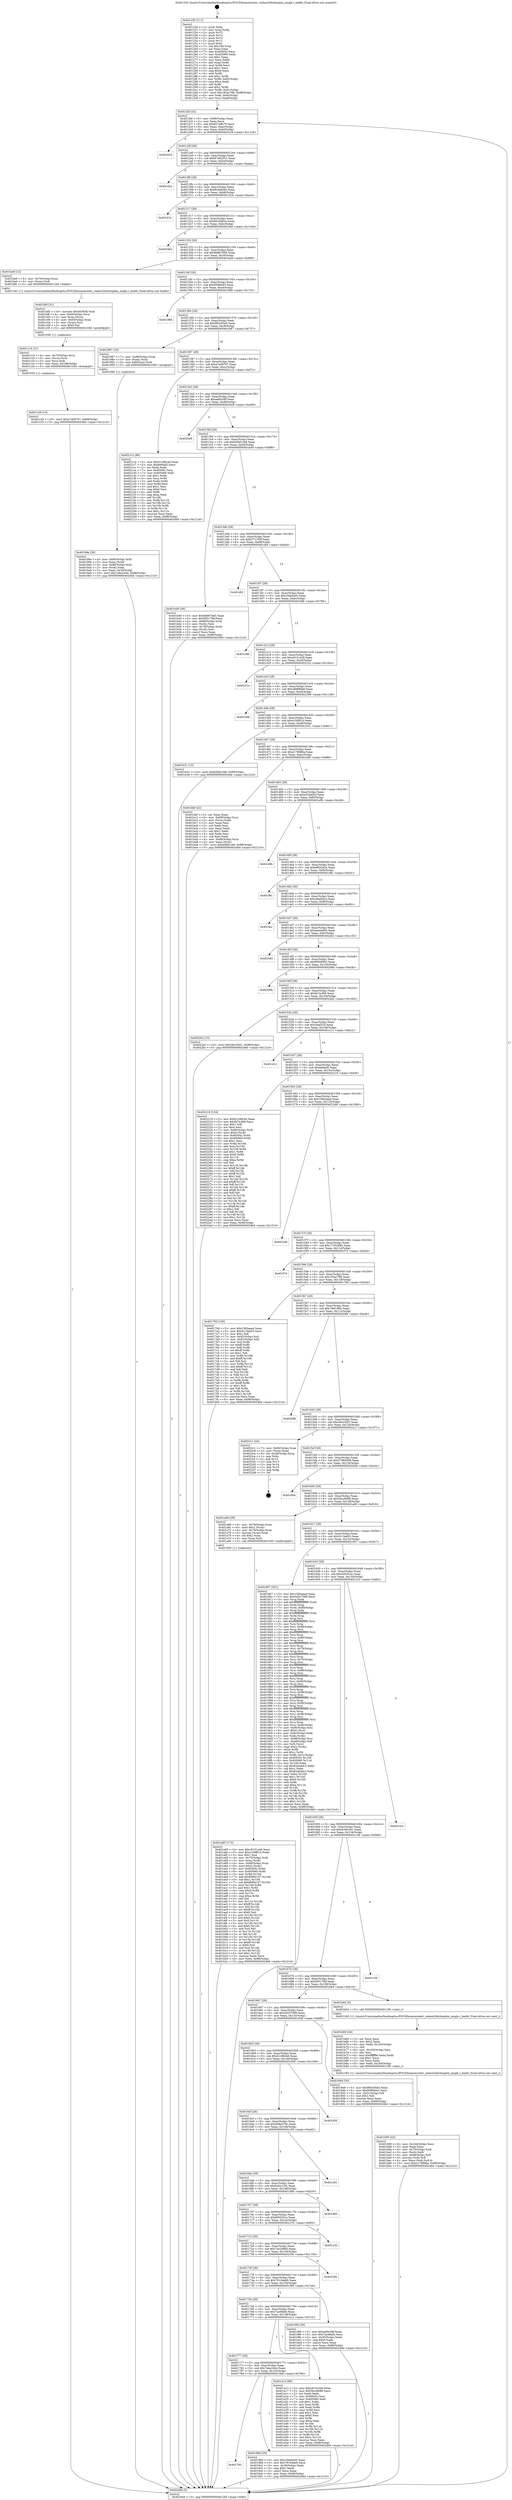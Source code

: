 digraph "0x401250" {
  label = "0x401250 (/mnt/c/Users/mathe/Desktop/tcc/POCII/binaries/extr_radare2librbinpbin_ningb.c_baddr_Final-ollvm.out::main(0))"
  labelloc = "t"
  node[shape=record]

  Entry [label="",width=0.3,height=0.3,shape=circle,fillcolor=black,style=filled]
  "0x4012bf" [label="{
     0x4012bf [32]\l
     | [instrs]\l
     &nbsp;&nbsp;0x4012bf \<+6\>: mov -0x98(%rbp),%eax\l
     &nbsp;&nbsp;0x4012c5 \<+2\>: mov %eax,%ecx\l
     &nbsp;&nbsp;0x4012c7 \<+6\>: sub $0x827a8b79,%ecx\l
     &nbsp;&nbsp;0x4012cd \<+6\>: mov %eax,-0xac(%rbp)\l
     &nbsp;&nbsp;0x4012d3 \<+6\>: mov %ecx,-0xb0(%rbp)\l
     &nbsp;&nbsp;0x4012d9 \<+6\>: je 0000000000402418 \<main+0x11c8\>\l
  }"]
  "0x402418" [label="{
     0x402418\l
  }", style=dashed]
  "0x4012df" [label="{
     0x4012df [28]\l
     | [instrs]\l
     &nbsp;&nbsp;0x4012df \<+5\>: jmp 00000000004012e4 \<main+0x94\>\l
     &nbsp;&nbsp;0x4012e4 \<+6\>: mov -0xac(%rbp),%eax\l
     &nbsp;&nbsp;0x4012ea \<+5\>: sub $0x87482551,%eax\l
     &nbsp;&nbsp;0x4012ef \<+6\>: mov %eax,-0xb4(%rbp)\l
     &nbsp;&nbsp;0x4012f5 \<+6\>: je 0000000000401d2a \<main+0xada\>\l
  }"]
  Exit [label="",width=0.3,height=0.3,shape=circle,fillcolor=black,style=filled,peripheries=2]
  "0x401d2a" [label="{
     0x401d2a\l
  }", style=dashed]
  "0x4012fb" [label="{
     0x4012fb [28]\l
     | [instrs]\l
     &nbsp;&nbsp;0x4012fb \<+5\>: jmp 0000000000401300 \<main+0xb0\>\l
     &nbsp;&nbsp;0x401300 \<+6\>: mov -0xac(%rbp),%eax\l
     &nbsp;&nbsp;0x401306 \<+5\>: sub $0x8c0a9cb0,%eax\l
     &nbsp;&nbsp;0x40130b \<+6\>: mov %eax,-0xb8(%rbp)\l
     &nbsp;&nbsp;0x401311 \<+6\>: je 0000000000401d1b \<main+0xacb\>\l
  }"]
  "0x401c29" [label="{
     0x401c29 [15]\l
     | [instrs]\l
     &nbsp;&nbsp;0x401c29 \<+10\>: movl $0xa7a06707,-0x98(%rbp)\l
     &nbsp;&nbsp;0x401c33 \<+5\>: jmp 000000000040246d \<main+0x121d\>\l
  }"]
  "0x401d1b" [label="{
     0x401d1b\l
  }", style=dashed]
  "0x401317" [label="{
     0x401317 [28]\l
     | [instrs]\l
     &nbsp;&nbsp;0x401317 \<+5\>: jmp 000000000040131c \<main+0xcc\>\l
     &nbsp;&nbsp;0x40131c \<+6\>: mov -0xac(%rbp),%eax\l
     &nbsp;&nbsp;0x401322 \<+5\>: sub $0x8d18483a,%eax\l
     &nbsp;&nbsp;0x401327 \<+6\>: mov %eax,-0xbc(%rbp)\l
     &nbsp;&nbsp;0x40132d \<+6\>: je 00000000004023bd \<main+0x116d\>\l
  }"]
  "0x401c14" [label="{
     0x401c14 [21]\l
     | [instrs]\l
     &nbsp;&nbsp;0x401c14 \<+4\>: mov -0x70(%rbp),%rcx\l
     &nbsp;&nbsp;0x401c18 \<+3\>: mov (%rcx),%rcx\l
     &nbsp;&nbsp;0x401c1b \<+3\>: mov %rcx,%rdi\l
     &nbsp;&nbsp;0x401c1e \<+6\>: mov %eax,-0x168(%rbp)\l
     &nbsp;&nbsp;0x401c24 \<+5\>: call 0000000000401030 \<free@plt\>\l
     | [calls]\l
     &nbsp;&nbsp;0x401030 \{1\} (unknown)\l
  }"]
  "0x4023bd" [label="{
     0x4023bd\l
  }", style=dashed]
  "0x401333" [label="{
     0x401333 [28]\l
     | [instrs]\l
     &nbsp;&nbsp;0x401333 \<+5\>: jmp 0000000000401338 \<main+0xe8\>\l
     &nbsp;&nbsp;0x401338 \<+6\>: mov -0xac(%rbp),%eax\l
     &nbsp;&nbsp;0x40133e \<+5\>: sub $0x8d867b65,%eax\l
     &nbsp;&nbsp;0x401343 \<+6\>: mov %eax,-0xc0(%rbp)\l
     &nbsp;&nbsp;0x401349 \<+6\>: je 0000000000401be9 \<main+0x999\>\l
  }"]
  "0x401bf5" [label="{
     0x401bf5 [31]\l
     | [instrs]\l
     &nbsp;&nbsp;0x401bf5 \<+10\>: movabs $0x4030d6,%rdi\l
     &nbsp;&nbsp;0x401bff \<+4\>: mov -0x60(%rbp),%rcx\l
     &nbsp;&nbsp;0x401c03 \<+3\>: mov %rax,(%rcx)\l
     &nbsp;&nbsp;0x401c06 \<+4\>: mov -0x60(%rbp),%rax\l
     &nbsp;&nbsp;0x401c0a \<+3\>: mov (%rax),%rsi\l
     &nbsp;&nbsp;0x401c0d \<+2\>: mov $0x0,%al\l
     &nbsp;&nbsp;0x401c0f \<+5\>: call 0000000000401040 \<printf@plt\>\l
     | [calls]\l
     &nbsp;&nbsp;0x401040 \{1\} (unknown)\l
  }"]
  "0x401be9" [label="{
     0x401be9 [12]\l
     | [instrs]\l
     &nbsp;&nbsp;0x401be9 \<+4\>: mov -0x70(%rbp),%rax\l
     &nbsp;&nbsp;0x401bed \<+3\>: mov (%rax),%rdi\l
     &nbsp;&nbsp;0x401bf0 \<+5\>: call 0000000000401240 \<baddr\>\l
     | [calls]\l
     &nbsp;&nbsp;0x401240 \{1\} (/mnt/c/Users/mathe/Desktop/tcc/POCII/binaries/extr_radare2librbinpbin_ningb.c_baddr_Final-ollvm.out::baddr)\l
  }"]
  "0x40134f" [label="{
     0x40134f [28]\l
     | [instrs]\l
     &nbsp;&nbsp;0x40134f \<+5\>: jmp 0000000000401354 \<main+0x104\>\l
     &nbsp;&nbsp;0x401354 \<+6\>: mov -0xac(%rbp),%eax\l
     &nbsp;&nbsp;0x40135a \<+5\>: sub $0x959feb43,%eax\l
     &nbsp;&nbsp;0x40135f \<+6\>: mov %eax,-0xc4(%rbp)\l
     &nbsp;&nbsp;0x401365 \<+6\>: je 0000000000401966 \<main+0x716\>\l
  }"]
  "0x401b95" [label="{
     0x401b95 [42]\l
     | [instrs]\l
     &nbsp;&nbsp;0x401b95 \<+6\>: mov -0x164(%rbp),%ecx\l
     &nbsp;&nbsp;0x401b9b \<+3\>: imul %eax,%ecx\l
     &nbsp;&nbsp;0x401b9e \<+4\>: mov -0x70(%rbp),%rdi\l
     &nbsp;&nbsp;0x401ba2 \<+3\>: mov (%rdi),%rdi\l
     &nbsp;&nbsp;0x401ba5 \<+4\>: mov -0x68(%rbp),%r8\l
     &nbsp;&nbsp;0x401ba9 \<+3\>: movslq (%r8),%r8\l
     &nbsp;&nbsp;0x401bac \<+4\>: mov %ecx,(%rdi,%r8,4)\l
     &nbsp;&nbsp;0x401bb0 \<+10\>: movl $0xe178886a,-0x98(%rbp)\l
     &nbsp;&nbsp;0x401bba \<+5\>: jmp 000000000040246d \<main+0x121d\>\l
  }"]
  "0x401966" [label="{
     0x401966\l
  }", style=dashed]
  "0x40136b" [label="{
     0x40136b [28]\l
     | [instrs]\l
     &nbsp;&nbsp;0x40136b \<+5\>: jmp 0000000000401370 \<main+0x120\>\l
     &nbsp;&nbsp;0x401370 \<+6\>: mov -0xac(%rbp),%eax\l
     &nbsp;&nbsp;0x401376 \<+5\>: sub $0x983c05e0,%eax\l
     &nbsp;&nbsp;0x40137b \<+6\>: mov %eax,-0xc8(%rbp)\l
     &nbsp;&nbsp;0x401381 \<+6\>: je 0000000000401987 \<main+0x737\>\l
  }"]
  "0x401b69" [label="{
     0x401b69 [44]\l
     | [instrs]\l
     &nbsp;&nbsp;0x401b69 \<+2\>: xor %ecx,%ecx\l
     &nbsp;&nbsp;0x401b6b \<+5\>: mov $0x2,%edx\l
     &nbsp;&nbsp;0x401b70 \<+6\>: mov %edx,-0x160(%rbp)\l
     &nbsp;&nbsp;0x401b76 \<+1\>: cltd\l
     &nbsp;&nbsp;0x401b77 \<+6\>: mov -0x160(%rbp),%esi\l
     &nbsp;&nbsp;0x401b7d \<+2\>: idiv %esi\l
     &nbsp;&nbsp;0x401b7f \<+6\>: imul $0xfffffffe,%edx,%edx\l
     &nbsp;&nbsp;0x401b85 \<+3\>: sub $0x1,%ecx\l
     &nbsp;&nbsp;0x401b88 \<+2\>: sub %ecx,%edx\l
     &nbsp;&nbsp;0x401b8a \<+6\>: mov %edx,-0x164(%rbp)\l
     &nbsp;&nbsp;0x401b90 \<+5\>: call 0000000000401160 \<next_i\>\l
     | [calls]\l
     &nbsp;&nbsp;0x401160 \{1\} (/mnt/c/Users/mathe/Desktop/tcc/POCII/binaries/extr_radare2librbinpbin_ningb.c_baddr_Final-ollvm.out::next_i)\l
  }"]
  "0x401987" [label="{
     0x401987 [19]\l
     | [instrs]\l
     &nbsp;&nbsp;0x401987 \<+7\>: mov -0x88(%rbp),%rax\l
     &nbsp;&nbsp;0x40198e \<+3\>: mov (%rax),%rax\l
     &nbsp;&nbsp;0x401991 \<+4\>: mov 0x8(%rax),%rdi\l
     &nbsp;&nbsp;0x401995 \<+5\>: call 0000000000401060 \<atoi@plt\>\l
     | [calls]\l
     &nbsp;&nbsp;0x401060 \{1\} (unknown)\l
  }"]
  "0x401387" [label="{
     0x401387 [28]\l
     | [instrs]\l
     &nbsp;&nbsp;0x401387 \<+5\>: jmp 000000000040138c \<main+0x13c\>\l
     &nbsp;&nbsp;0x40138c \<+6\>: mov -0xac(%rbp),%eax\l
     &nbsp;&nbsp;0x401392 \<+5\>: sub $0xa7a06707,%eax\l
     &nbsp;&nbsp;0x401397 \<+6\>: mov %eax,-0xcc(%rbp)\l
     &nbsp;&nbsp;0x40139d \<+6\>: je 00000000004021c2 \<main+0xf72\>\l
  }"]
  "0x401a85" [label="{
     0x401a85 [172]\l
     | [instrs]\l
     &nbsp;&nbsp;0x401a85 \<+5\>: mov $0xc8151e28,%ecx\l
     &nbsp;&nbsp;0x401a8a \<+5\>: mov $0xcc30f614,%edx\l
     &nbsp;&nbsp;0x401a8f \<+3\>: mov $0x1,%sil\l
     &nbsp;&nbsp;0x401a92 \<+4\>: mov -0x70(%rbp),%rdi\l
     &nbsp;&nbsp;0x401a96 \<+3\>: mov %rax,(%rdi)\l
     &nbsp;&nbsp;0x401a99 \<+4\>: mov -0x68(%rbp),%rax\l
     &nbsp;&nbsp;0x401a9d \<+6\>: movl $0x0,(%rax)\l
     &nbsp;&nbsp;0x401aa3 \<+8\>: mov 0x40505c,%r8d\l
     &nbsp;&nbsp;0x401aab \<+8\>: mov 0x405060,%r9d\l
     &nbsp;&nbsp;0x401ab3 \<+3\>: mov %r8d,%r10d\l
     &nbsp;&nbsp;0x401ab6 \<+7\>: add $0x66f0e107,%r10d\l
     &nbsp;&nbsp;0x401abd \<+4\>: sub $0x1,%r10d\l
     &nbsp;&nbsp;0x401ac1 \<+7\>: sub $0x66f0e107,%r10d\l
     &nbsp;&nbsp;0x401ac8 \<+4\>: imul %r10d,%r8d\l
     &nbsp;&nbsp;0x401acc \<+4\>: and $0x1,%r8d\l
     &nbsp;&nbsp;0x401ad0 \<+4\>: cmp $0x0,%r8d\l
     &nbsp;&nbsp;0x401ad4 \<+4\>: sete %r11b\l
     &nbsp;&nbsp;0x401ad8 \<+4\>: cmp $0xa,%r9d\l
     &nbsp;&nbsp;0x401adc \<+3\>: setl %bl\l
     &nbsp;&nbsp;0x401adf \<+3\>: mov %r11b,%r14b\l
     &nbsp;&nbsp;0x401ae2 \<+4\>: xor $0xff,%r14b\l
     &nbsp;&nbsp;0x401ae6 \<+3\>: mov %bl,%r15b\l
     &nbsp;&nbsp;0x401ae9 \<+4\>: xor $0xff,%r15b\l
     &nbsp;&nbsp;0x401aed \<+4\>: xor $0x0,%sil\l
     &nbsp;&nbsp;0x401af1 \<+3\>: mov %r14b,%r12b\l
     &nbsp;&nbsp;0x401af4 \<+4\>: and $0x0,%r12b\l
     &nbsp;&nbsp;0x401af8 \<+3\>: and %sil,%r11b\l
     &nbsp;&nbsp;0x401afb \<+3\>: mov %r15b,%r13b\l
     &nbsp;&nbsp;0x401afe \<+4\>: and $0x0,%r13b\l
     &nbsp;&nbsp;0x401b02 \<+3\>: and %sil,%bl\l
     &nbsp;&nbsp;0x401b05 \<+3\>: or %r11b,%r12b\l
     &nbsp;&nbsp;0x401b08 \<+3\>: or %bl,%r13b\l
     &nbsp;&nbsp;0x401b0b \<+3\>: xor %r13b,%r12b\l
     &nbsp;&nbsp;0x401b0e \<+3\>: or %r15b,%r14b\l
     &nbsp;&nbsp;0x401b11 \<+4\>: xor $0xff,%r14b\l
     &nbsp;&nbsp;0x401b15 \<+4\>: or $0x0,%sil\l
     &nbsp;&nbsp;0x401b19 \<+3\>: and %sil,%r14b\l
     &nbsp;&nbsp;0x401b1c \<+3\>: or %r14b,%r12b\l
     &nbsp;&nbsp;0x401b1f \<+4\>: test $0x1,%r12b\l
     &nbsp;&nbsp;0x401b23 \<+3\>: cmovne %edx,%ecx\l
     &nbsp;&nbsp;0x401b26 \<+6\>: mov %ecx,-0x98(%rbp)\l
     &nbsp;&nbsp;0x401b2c \<+5\>: jmp 000000000040246d \<main+0x121d\>\l
  }"]
  "0x4021c2" [label="{
     0x4021c2 [86]\l
     | [instrs]\l
     &nbsp;&nbsp;0x4021c2 \<+5\>: mov $0x61c98c4d,%eax\l
     &nbsp;&nbsp;0x4021c7 \<+5\>: mov $0xfa66af2,%ecx\l
     &nbsp;&nbsp;0x4021cc \<+2\>: xor %edx,%edx\l
     &nbsp;&nbsp;0x4021ce \<+7\>: mov 0x40505c,%esi\l
     &nbsp;&nbsp;0x4021d5 \<+7\>: mov 0x405060,%edi\l
     &nbsp;&nbsp;0x4021dc \<+3\>: sub $0x1,%edx\l
     &nbsp;&nbsp;0x4021df \<+3\>: mov %esi,%r8d\l
     &nbsp;&nbsp;0x4021e2 \<+3\>: add %edx,%r8d\l
     &nbsp;&nbsp;0x4021e5 \<+4\>: imul %r8d,%esi\l
     &nbsp;&nbsp;0x4021e9 \<+3\>: and $0x1,%esi\l
     &nbsp;&nbsp;0x4021ec \<+3\>: cmp $0x0,%esi\l
     &nbsp;&nbsp;0x4021ef \<+4\>: sete %r9b\l
     &nbsp;&nbsp;0x4021f3 \<+3\>: cmp $0xa,%edi\l
     &nbsp;&nbsp;0x4021f6 \<+4\>: setl %r10b\l
     &nbsp;&nbsp;0x4021fa \<+3\>: mov %r9b,%r11b\l
     &nbsp;&nbsp;0x4021fd \<+3\>: and %r10b,%r11b\l
     &nbsp;&nbsp;0x402200 \<+3\>: xor %r10b,%r9b\l
     &nbsp;&nbsp;0x402203 \<+3\>: or %r9b,%r11b\l
     &nbsp;&nbsp;0x402206 \<+4\>: test $0x1,%r11b\l
     &nbsp;&nbsp;0x40220a \<+3\>: cmovne %ecx,%eax\l
     &nbsp;&nbsp;0x40220d \<+6\>: mov %eax,-0x98(%rbp)\l
     &nbsp;&nbsp;0x402213 \<+5\>: jmp 000000000040246d \<main+0x121d\>\l
  }"]
  "0x4013a3" [label="{
     0x4013a3 [28]\l
     | [instrs]\l
     &nbsp;&nbsp;0x4013a3 \<+5\>: jmp 00000000004013a8 \<main+0x158\>\l
     &nbsp;&nbsp;0x4013a8 \<+6\>: mov -0xac(%rbp),%eax\l
     &nbsp;&nbsp;0x4013ae \<+5\>: sub $0xaaf0c58f,%eax\l
     &nbsp;&nbsp;0x4013b3 \<+6\>: mov %eax,-0xd0(%rbp)\l
     &nbsp;&nbsp;0x4013b9 \<+6\>: je 00000000004020e9 \<main+0xe99\>\l
  }"]
  "0x401793" [label="{
     0x401793\l
  }", style=dashed]
  "0x4020e9" [label="{
     0x4020e9\l
  }", style=dashed]
  "0x4013bf" [label="{
     0x4013bf [28]\l
     | [instrs]\l
     &nbsp;&nbsp;0x4013bf \<+5\>: jmp 00000000004013c4 \<main+0x174\>\l
     &nbsp;&nbsp;0x4013c4 \<+6\>: mov -0xac(%rbp),%eax\l
     &nbsp;&nbsp;0x4013ca \<+5\>: sub $0xb58d1cb6,%eax\l
     &nbsp;&nbsp;0x4013cf \<+6\>: mov %eax,-0xd4(%rbp)\l
     &nbsp;&nbsp;0x4013d5 \<+6\>: je 0000000000401b40 \<main+0x8f0\>\l
  }"]
  "0x4019b8" [label="{
     0x4019b8 [30]\l
     | [instrs]\l
     &nbsp;&nbsp;0x4019b8 \<+5\>: mov $0xc5be0a05,%eax\l
     &nbsp;&nbsp;0x4019bd \<+5\>: mov $0x78194ab9,%ecx\l
     &nbsp;&nbsp;0x4019c2 \<+3\>: mov -0x30(%rbp),%edx\l
     &nbsp;&nbsp;0x4019c5 \<+3\>: cmp $0x1,%edx\l
     &nbsp;&nbsp;0x4019c8 \<+3\>: cmovl %ecx,%eax\l
     &nbsp;&nbsp;0x4019cb \<+6\>: mov %eax,-0x98(%rbp)\l
     &nbsp;&nbsp;0x4019d1 \<+5\>: jmp 000000000040246d \<main+0x121d\>\l
  }"]
  "0x401b40" [label="{
     0x401b40 [36]\l
     | [instrs]\l
     &nbsp;&nbsp;0x401b40 \<+5\>: mov $0x8d867b65,%eax\l
     &nbsp;&nbsp;0x401b45 \<+5\>: mov $0x59517fbf,%ecx\l
     &nbsp;&nbsp;0x401b4a \<+4\>: mov -0x68(%rbp),%rdx\l
     &nbsp;&nbsp;0x401b4e \<+2\>: mov (%rdx),%esi\l
     &nbsp;&nbsp;0x401b50 \<+4\>: mov -0x78(%rbp),%rdx\l
     &nbsp;&nbsp;0x401b54 \<+2\>: cmp (%rdx),%esi\l
     &nbsp;&nbsp;0x401b56 \<+3\>: cmovl %ecx,%eax\l
     &nbsp;&nbsp;0x401b59 \<+6\>: mov %eax,-0x98(%rbp)\l
     &nbsp;&nbsp;0x401b5f \<+5\>: jmp 000000000040246d \<main+0x121d\>\l
  }"]
  "0x4013db" [label="{
     0x4013db [28]\l
     | [instrs]\l
     &nbsp;&nbsp;0x4013db \<+5\>: jmp 00000000004013e0 \<main+0x190\>\l
     &nbsp;&nbsp;0x4013e0 \<+6\>: mov -0xac(%rbp),%eax\l
     &nbsp;&nbsp;0x4013e6 \<+5\>: sub $0xb77c7f5f,%eax\l
     &nbsp;&nbsp;0x4013eb \<+6\>: mov %eax,-0xd8(%rbp)\l
     &nbsp;&nbsp;0x4013f1 \<+6\>: je 0000000000401df4 \<main+0xba4\>\l
  }"]
  "0x401777" [label="{
     0x401777 [28]\l
     | [instrs]\l
     &nbsp;&nbsp;0x401777 \<+5\>: jmp 000000000040177c \<main+0x52c\>\l
     &nbsp;&nbsp;0x40177c \<+6\>: mov -0xac(%rbp),%eax\l
     &nbsp;&nbsp;0x401782 \<+5\>: sub $0x7eba1b44,%eax\l
     &nbsp;&nbsp;0x401787 \<+6\>: mov %eax,-0x15c(%rbp)\l
     &nbsp;&nbsp;0x40178d \<+6\>: je 00000000004019b8 \<main+0x768\>\l
  }"]
  "0x401df4" [label="{
     0x401df4\l
  }", style=dashed]
  "0x4013f7" [label="{
     0x4013f7 [28]\l
     | [instrs]\l
     &nbsp;&nbsp;0x4013f7 \<+5\>: jmp 00000000004013fc \<main+0x1ac\>\l
     &nbsp;&nbsp;0x4013fc \<+6\>: mov -0xac(%rbp),%eax\l
     &nbsp;&nbsp;0x401402 \<+5\>: sub $0xc5be0a05,%eax\l
     &nbsp;&nbsp;0x401407 \<+6\>: mov %eax,-0xdc(%rbp)\l
     &nbsp;&nbsp;0x40140d \<+6\>: je 00000000004019d6 \<main+0x786\>\l
  }"]
  "0x401a12" [label="{
     0x401a12 [86]\l
     | [instrs]\l
     &nbsp;&nbsp;0x401a12 \<+5\>: mov $0xc8151e28,%eax\l
     &nbsp;&nbsp;0x401a17 \<+5\>: mov $0x3bcc8b98,%ecx\l
     &nbsp;&nbsp;0x401a1c \<+2\>: xor %edx,%edx\l
     &nbsp;&nbsp;0x401a1e \<+7\>: mov 0x40505c,%esi\l
     &nbsp;&nbsp;0x401a25 \<+7\>: mov 0x405060,%edi\l
     &nbsp;&nbsp;0x401a2c \<+3\>: sub $0x1,%edx\l
     &nbsp;&nbsp;0x401a2f \<+3\>: mov %esi,%r8d\l
     &nbsp;&nbsp;0x401a32 \<+3\>: add %edx,%r8d\l
     &nbsp;&nbsp;0x401a35 \<+4\>: imul %r8d,%esi\l
     &nbsp;&nbsp;0x401a39 \<+3\>: and $0x1,%esi\l
     &nbsp;&nbsp;0x401a3c \<+3\>: cmp $0x0,%esi\l
     &nbsp;&nbsp;0x401a3f \<+4\>: sete %r9b\l
     &nbsp;&nbsp;0x401a43 \<+3\>: cmp $0xa,%edi\l
     &nbsp;&nbsp;0x401a46 \<+4\>: setl %r10b\l
     &nbsp;&nbsp;0x401a4a \<+3\>: mov %r9b,%r11b\l
     &nbsp;&nbsp;0x401a4d \<+3\>: and %r10b,%r11b\l
     &nbsp;&nbsp;0x401a50 \<+3\>: xor %r10b,%r9b\l
     &nbsp;&nbsp;0x401a53 \<+3\>: or %r9b,%r11b\l
     &nbsp;&nbsp;0x401a56 \<+4\>: test $0x1,%r11b\l
     &nbsp;&nbsp;0x401a5a \<+3\>: cmovne %ecx,%eax\l
     &nbsp;&nbsp;0x401a5d \<+6\>: mov %eax,-0x98(%rbp)\l
     &nbsp;&nbsp;0x401a63 \<+5\>: jmp 000000000040246d \<main+0x121d\>\l
  }"]
  "0x4019d6" [label="{
     0x4019d6\l
  }", style=dashed]
  "0x401413" [label="{
     0x401413 [28]\l
     | [instrs]\l
     &nbsp;&nbsp;0x401413 \<+5\>: jmp 0000000000401418 \<main+0x1c8\>\l
     &nbsp;&nbsp;0x401418 \<+6\>: mov -0xac(%rbp),%eax\l
     &nbsp;&nbsp;0x40141e \<+5\>: sub $0xc8151e28,%eax\l
     &nbsp;&nbsp;0x401423 \<+6\>: mov %eax,-0xe0(%rbp)\l
     &nbsp;&nbsp;0x401429 \<+6\>: je 000000000040231e \<main+0x10ce\>\l
  }"]
  "0x40175b" [label="{
     0x40175b [28]\l
     | [instrs]\l
     &nbsp;&nbsp;0x40175b \<+5\>: jmp 0000000000401760 \<main+0x510\>\l
     &nbsp;&nbsp;0x401760 \<+6\>: mov -0xac(%rbp),%eax\l
     &nbsp;&nbsp;0x401766 \<+5\>: sub $0x7ac68af4,%eax\l
     &nbsp;&nbsp;0x40176b \<+6\>: mov %eax,-0x158(%rbp)\l
     &nbsp;&nbsp;0x401771 \<+6\>: je 0000000000401a12 \<main+0x7c2\>\l
  }"]
  "0x40231e" [label="{
     0x40231e\l
  }", style=dashed]
  "0x40142f" [label="{
     0x40142f [28]\l
     | [instrs]\l
     &nbsp;&nbsp;0x40142f \<+5\>: jmp 0000000000401434 \<main+0x1e4\>\l
     &nbsp;&nbsp;0x401434 \<+6\>: mov -0xac(%rbp),%eax\l
     &nbsp;&nbsp;0x40143a \<+5\>: sub $0xc9089bb8,%eax\l
     &nbsp;&nbsp;0x40143f \<+6\>: mov %eax,-0xe4(%rbp)\l
     &nbsp;&nbsp;0x401445 \<+6\>: je 0000000000402398 \<main+0x1148\>\l
  }"]
  "0x4019f4" [label="{
     0x4019f4 [30]\l
     | [instrs]\l
     &nbsp;&nbsp;0x4019f4 \<+5\>: mov $0xaaf0c58f,%eax\l
     &nbsp;&nbsp;0x4019f9 \<+5\>: mov $0x7ac68af4,%ecx\l
     &nbsp;&nbsp;0x4019fe \<+3\>: mov -0x30(%rbp),%edx\l
     &nbsp;&nbsp;0x401a01 \<+3\>: cmp $0x0,%edx\l
     &nbsp;&nbsp;0x401a04 \<+3\>: cmove %ecx,%eax\l
     &nbsp;&nbsp;0x401a07 \<+6\>: mov %eax,-0x98(%rbp)\l
     &nbsp;&nbsp;0x401a0d \<+5\>: jmp 000000000040246d \<main+0x121d\>\l
  }"]
  "0x402398" [label="{
     0x402398\l
  }", style=dashed]
  "0x40144b" [label="{
     0x40144b [28]\l
     | [instrs]\l
     &nbsp;&nbsp;0x40144b \<+5\>: jmp 0000000000401450 \<main+0x200\>\l
     &nbsp;&nbsp;0x401450 \<+6\>: mov -0xac(%rbp),%eax\l
     &nbsp;&nbsp;0x401456 \<+5\>: sub $0xcc30f614,%eax\l
     &nbsp;&nbsp;0x40145b \<+6\>: mov %eax,-0xe8(%rbp)\l
     &nbsp;&nbsp;0x401461 \<+6\>: je 0000000000401b31 \<main+0x8e1\>\l
  }"]
  "0x40173f" [label="{
     0x40173f [28]\l
     | [instrs]\l
     &nbsp;&nbsp;0x40173f \<+5\>: jmp 0000000000401744 \<main+0x4f4\>\l
     &nbsp;&nbsp;0x401744 \<+6\>: mov -0xac(%rbp),%eax\l
     &nbsp;&nbsp;0x40174a \<+5\>: sub $0x78194ab9,%eax\l
     &nbsp;&nbsp;0x40174f \<+6\>: mov %eax,-0x154(%rbp)\l
     &nbsp;&nbsp;0x401755 \<+6\>: je 00000000004019f4 \<main+0x7a4\>\l
  }"]
  "0x401b31" [label="{
     0x401b31 [15]\l
     | [instrs]\l
     &nbsp;&nbsp;0x401b31 \<+10\>: movl $0xb58d1cb6,-0x98(%rbp)\l
     &nbsp;&nbsp;0x401b3b \<+5\>: jmp 000000000040246d \<main+0x121d\>\l
  }"]
  "0x401467" [label="{
     0x401467 [28]\l
     | [instrs]\l
     &nbsp;&nbsp;0x401467 \<+5\>: jmp 000000000040146c \<main+0x21c\>\l
     &nbsp;&nbsp;0x40146c \<+6\>: mov -0xac(%rbp),%eax\l
     &nbsp;&nbsp;0x401472 \<+5\>: sub $0xe178886a,%eax\l
     &nbsp;&nbsp;0x401477 \<+6\>: mov %eax,-0xec(%rbp)\l
     &nbsp;&nbsp;0x40147d \<+6\>: je 0000000000401bbf \<main+0x96f\>\l
  }"]
  "0x40235b" [label="{
     0x40235b\l
  }", style=dashed]
  "0x401bbf" [label="{
     0x401bbf [42]\l
     | [instrs]\l
     &nbsp;&nbsp;0x401bbf \<+2\>: xor %eax,%eax\l
     &nbsp;&nbsp;0x401bc1 \<+4\>: mov -0x68(%rbp),%rcx\l
     &nbsp;&nbsp;0x401bc5 \<+2\>: mov (%rcx),%edx\l
     &nbsp;&nbsp;0x401bc7 \<+2\>: mov %eax,%esi\l
     &nbsp;&nbsp;0x401bc9 \<+2\>: sub %edx,%esi\l
     &nbsp;&nbsp;0x401bcb \<+2\>: mov %eax,%edx\l
     &nbsp;&nbsp;0x401bcd \<+3\>: sub $0x1,%edx\l
     &nbsp;&nbsp;0x401bd0 \<+2\>: add %edx,%esi\l
     &nbsp;&nbsp;0x401bd2 \<+2\>: sub %esi,%eax\l
     &nbsp;&nbsp;0x401bd4 \<+4\>: mov -0x68(%rbp),%rcx\l
     &nbsp;&nbsp;0x401bd8 \<+2\>: mov %eax,(%rcx)\l
     &nbsp;&nbsp;0x401bda \<+10\>: movl $0xb58d1cb6,-0x98(%rbp)\l
     &nbsp;&nbsp;0x401be4 \<+5\>: jmp 000000000040246d \<main+0x121d\>\l
  }"]
  "0x401483" [label="{
     0x401483 [28]\l
     | [instrs]\l
     &nbsp;&nbsp;0x401483 \<+5\>: jmp 0000000000401488 \<main+0x238\>\l
     &nbsp;&nbsp;0x401488 \<+6\>: mov -0xac(%rbp),%eax\l
     &nbsp;&nbsp;0x40148e \<+5\>: sub $0xe33dd52f,%eax\l
     &nbsp;&nbsp;0x401493 \<+6\>: mov %eax,-0xf0(%rbp)\l
     &nbsp;&nbsp;0x401499 \<+6\>: je 0000000000401e9b \<main+0xc4b\>\l
  }"]
  "0x401723" [label="{
     0x401723 [28]\l
     | [instrs]\l
     &nbsp;&nbsp;0x401723 \<+5\>: jmp 0000000000401728 \<main+0x4d8\>\l
     &nbsp;&nbsp;0x401728 \<+6\>: mov -0xac(%rbp),%eax\l
     &nbsp;&nbsp;0x40172e \<+5\>: sub $0x74a24860,%eax\l
     &nbsp;&nbsp;0x401733 \<+6\>: mov %eax,-0x150(%rbp)\l
     &nbsp;&nbsp;0x401739 \<+6\>: je 000000000040235b \<main+0x110b\>\l
  }"]
  "0x401e9b" [label="{
     0x401e9b\l
  }", style=dashed]
  "0x40149f" [label="{
     0x40149f [28]\l
     | [instrs]\l
     &nbsp;&nbsp;0x40149f \<+5\>: jmp 00000000004014a4 \<main+0x254\>\l
     &nbsp;&nbsp;0x4014a4 \<+6\>: mov -0xac(%rbp),%eax\l
     &nbsp;&nbsp;0x4014aa \<+5\>: sub $0xe8f32d24,%eax\l
     &nbsp;&nbsp;0x4014af \<+6\>: mov %eax,-0xf4(%rbp)\l
     &nbsp;&nbsp;0x4014b5 \<+6\>: je 0000000000401f8c \<main+0xd3c\>\l
  }"]
  "0x402153" [label="{
     0x402153\l
  }", style=dashed]
  "0x401f8c" [label="{
     0x401f8c\l
  }", style=dashed]
  "0x4014bb" [label="{
     0x4014bb [28]\l
     | [instrs]\l
     &nbsp;&nbsp;0x4014bb \<+5\>: jmp 00000000004014c0 \<main+0x270\>\l
     &nbsp;&nbsp;0x4014c0 \<+6\>: mov -0xac(%rbp),%eax\l
     &nbsp;&nbsp;0x4014c6 \<+5\>: sub $0xe9ad40ca,%eax\l
     &nbsp;&nbsp;0x4014cb \<+6\>: mov %eax,-0xf8(%rbp)\l
     &nbsp;&nbsp;0x4014d1 \<+6\>: je 0000000000401fe2 \<main+0xd92\>\l
  }"]
  "0x401707" [label="{
     0x401707 [28]\l
     | [instrs]\l
     &nbsp;&nbsp;0x401707 \<+5\>: jmp 000000000040170c \<main+0x4bc\>\l
     &nbsp;&nbsp;0x40170c \<+6\>: mov -0xac(%rbp),%eax\l
     &nbsp;&nbsp;0x401712 \<+5\>: sub $0x6f40331a,%eax\l
     &nbsp;&nbsp;0x401717 \<+6\>: mov %eax,-0x14c(%rbp)\l
     &nbsp;&nbsp;0x40171d \<+6\>: je 0000000000402153 \<main+0xf03\>\l
  }"]
  "0x401fe2" [label="{
     0x401fe2\l
  }", style=dashed]
  "0x4014d7" [label="{
     0x4014d7 [28]\l
     | [instrs]\l
     &nbsp;&nbsp;0x4014d7 \<+5\>: jmp 00000000004014dc \<main+0x28c\>\l
     &nbsp;&nbsp;0x4014dc \<+6\>: mov -0xac(%rbp),%eax\l
     &nbsp;&nbsp;0x4014e2 \<+5\>: sub $0xeeeee9d3,%eax\l
     &nbsp;&nbsp;0x4014e7 \<+6\>: mov %eax,-0xfc(%rbp)\l
     &nbsp;&nbsp;0x4014ed \<+6\>: je 0000000000402442 \<main+0x11f2\>\l
  }"]
  "0x401d85" [label="{
     0x401d85\l
  }", style=dashed]
  "0x402442" [label="{
     0x402442\l
  }", style=dashed]
  "0x4014f3" [label="{
     0x4014f3 [28]\l
     | [instrs]\l
     &nbsp;&nbsp;0x4014f3 \<+5\>: jmp 00000000004014f8 \<main+0x2a8\>\l
     &nbsp;&nbsp;0x4014f8 \<+6\>: mov -0xac(%rbp),%eax\l
     &nbsp;&nbsp;0x4014fe \<+5\>: sub $0xf0858902,%eax\l
     &nbsp;&nbsp;0x401503 \<+6\>: mov %eax,-0x100(%rbp)\l
     &nbsp;&nbsp;0x401509 \<+6\>: je 000000000040208b \<main+0xe3b\>\l
  }"]
  "0x4016eb" [label="{
     0x4016eb [28]\l
     | [instrs]\l
     &nbsp;&nbsp;0x4016eb \<+5\>: jmp 00000000004016f0 \<main+0x4a0\>\l
     &nbsp;&nbsp;0x4016f0 \<+6\>: mov -0xac(%rbp),%eax\l
     &nbsp;&nbsp;0x4016f6 \<+5\>: sub $0x6c81e192,%eax\l
     &nbsp;&nbsp;0x4016fb \<+6\>: mov %eax,-0x148(%rbp)\l
     &nbsp;&nbsp;0x401701 \<+6\>: je 0000000000401d85 \<main+0xb35\>\l
  }"]
  "0x40208b" [label="{
     0x40208b\l
  }", style=dashed]
  "0x40150f" [label="{
     0x40150f [28]\l
     | [instrs]\l
     &nbsp;&nbsp;0x40150f \<+5\>: jmp 0000000000401514 \<main+0x2c4\>\l
     &nbsp;&nbsp;0x401514 \<+6\>: mov -0xac(%rbp),%eax\l
     &nbsp;&nbsp;0x40151a \<+5\>: sub $0xfa7acf08,%eax\l
     &nbsp;&nbsp;0x40151f \<+6\>: mov %eax,-0x104(%rbp)\l
     &nbsp;&nbsp;0x401525 \<+6\>: je 00000000004022b2 \<main+0x1062\>\l
  }"]
  "0x401c93" [label="{
     0x401c93\l
  }", style=dashed]
  "0x4022b2" [label="{
     0x4022b2 [15]\l
     | [instrs]\l
     &nbsp;&nbsp;0x4022b2 \<+10\>: movl $0x28e192f1,-0x98(%rbp)\l
     &nbsp;&nbsp;0x4022bc \<+5\>: jmp 000000000040246d \<main+0x121d\>\l
  }"]
  "0x40152b" [label="{
     0x40152b [28]\l
     | [instrs]\l
     &nbsp;&nbsp;0x40152b \<+5\>: jmp 0000000000401530 \<main+0x2e0\>\l
     &nbsp;&nbsp;0x401530 \<+6\>: mov -0xac(%rbp),%eax\l
     &nbsp;&nbsp;0x401536 \<+5\>: sub $0x3daf324,%eax\l
     &nbsp;&nbsp;0x40153b \<+6\>: mov %eax,-0x108(%rbp)\l
     &nbsp;&nbsp;0x401541 \<+6\>: je 0000000000401e12 \<main+0xbc2\>\l
  }"]
  "0x4016cf" [label="{
     0x4016cf [28]\l
     | [instrs]\l
     &nbsp;&nbsp;0x4016cf \<+5\>: jmp 00000000004016d4 \<main+0x484\>\l
     &nbsp;&nbsp;0x4016d4 \<+6\>: mov -0xac(%rbp),%eax\l
     &nbsp;&nbsp;0x4016da \<+5\>: sub $0x648e578c,%eax\l
     &nbsp;&nbsp;0x4016df \<+6\>: mov %eax,-0x144(%rbp)\l
     &nbsp;&nbsp;0x4016e5 \<+6\>: je 0000000000401c93 \<main+0xa43\>\l
  }"]
  "0x401e12" [label="{
     0x401e12\l
  }", style=dashed]
  "0x401547" [label="{
     0x401547 [28]\l
     | [instrs]\l
     &nbsp;&nbsp;0x401547 \<+5\>: jmp 000000000040154c \<main+0x2fc\>\l
     &nbsp;&nbsp;0x40154c \<+6\>: mov -0xac(%rbp),%eax\l
     &nbsp;&nbsp;0x401552 \<+5\>: sub $0xfa66af2,%eax\l
     &nbsp;&nbsp;0x401557 \<+6\>: mov %eax,-0x10c(%rbp)\l
     &nbsp;&nbsp;0x40155d \<+6\>: je 0000000000402218 \<main+0xfc8\>\l
  }"]
  "0x402456" [label="{
     0x402456\l
  }", style=dashed]
  "0x402218" [label="{
     0x402218 [154]\l
     | [instrs]\l
     &nbsp;&nbsp;0x402218 \<+5\>: mov $0x61c98c4d,%eax\l
     &nbsp;&nbsp;0x40221d \<+5\>: mov $0xfa7acf08,%ecx\l
     &nbsp;&nbsp;0x402222 \<+2\>: mov $0x1,%dl\l
     &nbsp;&nbsp;0x402224 \<+2\>: xor %esi,%esi\l
     &nbsp;&nbsp;0x402226 \<+7\>: mov -0x90(%rbp),%rdi\l
     &nbsp;&nbsp;0x40222d \<+6\>: movl $0x0,(%rdi)\l
     &nbsp;&nbsp;0x402233 \<+8\>: mov 0x40505c,%r8d\l
     &nbsp;&nbsp;0x40223b \<+8\>: mov 0x405060,%r9d\l
     &nbsp;&nbsp;0x402243 \<+3\>: sub $0x1,%esi\l
     &nbsp;&nbsp;0x402246 \<+3\>: mov %r8d,%r10d\l
     &nbsp;&nbsp;0x402249 \<+3\>: add %esi,%r10d\l
     &nbsp;&nbsp;0x40224c \<+4\>: imul %r10d,%r8d\l
     &nbsp;&nbsp;0x402250 \<+4\>: and $0x1,%r8d\l
     &nbsp;&nbsp;0x402254 \<+4\>: cmp $0x0,%r8d\l
     &nbsp;&nbsp;0x402258 \<+4\>: sete %r11b\l
     &nbsp;&nbsp;0x40225c \<+4\>: cmp $0xa,%r9d\l
     &nbsp;&nbsp;0x402260 \<+3\>: setl %bl\l
     &nbsp;&nbsp;0x402263 \<+3\>: mov %r11b,%r14b\l
     &nbsp;&nbsp;0x402266 \<+4\>: xor $0xff,%r14b\l
     &nbsp;&nbsp;0x40226a \<+3\>: mov %bl,%r15b\l
     &nbsp;&nbsp;0x40226d \<+4\>: xor $0xff,%r15b\l
     &nbsp;&nbsp;0x402271 \<+3\>: xor $0x1,%dl\l
     &nbsp;&nbsp;0x402274 \<+3\>: mov %r14b,%r12b\l
     &nbsp;&nbsp;0x402277 \<+4\>: and $0xff,%r12b\l
     &nbsp;&nbsp;0x40227b \<+3\>: and %dl,%r11b\l
     &nbsp;&nbsp;0x40227e \<+3\>: mov %r15b,%r13b\l
     &nbsp;&nbsp;0x402281 \<+4\>: and $0xff,%r13b\l
     &nbsp;&nbsp;0x402285 \<+2\>: and %dl,%bl\l
     &nbsp;&nbsp;0x402287 \<+3\>: or %r11b,%r12b\l
     &nbsp;&nbsp;0x40228a \<+3\>: or %bl,%r13b\l
     &nbsp;&nbsp;0x40228d \<+3\>: xor %r13b,%r12b\l
     &nbsp;&nbsp;0x402290 \<+3\>: or %r15b,%r14b\l
     &nbsp;&nbsp;0x402293 \<+4\>: xor $0xff,%r14b\l
     &nbsp;&nbsp;0x402297 \<+3\>: or $0x1,%dl\l
     &nbsp;&nbsp;0x40229a \<+3\>: and %dl,%r14b\l
     &nbsp;&nbsp;0x40229d \<+3\>: or %r14b,%r12b\l
     &nbsp;&nbsp;0x4022a0 \<+4\>: test $0x1,%r12b\l
     &nbsp;&nbsp;0x4022a4 \<+3\>: cmovne %ecx,%eax\l
     &nbsp;&nbsp;0x4022a7 \<+6\>: mov %eax,-0x98(%rbp)\l
     &nbsp;&nbsp;0x4022ad \<+5\>: jmp 000000000040246d \<main+0x121d\>\l
  }"]
  "0x401563" [label="{
     0x401563 [28]\l
     | [instrs]\l
     &nbsp;&nbsp;0x401563 \<+5\>: jmp 0000000000401568 \<main+0x318\>\l
     &nbsp;&nbsp;0x401568 \<+6\>: mov -0xac(%rbp),%eax\l
     &nbsp;&nbsp;0x40156e \<+5\>: sub $0x1565aaad,%eax\l
     &nbsp;&nbsp;0x401573 \<+6\>: mov %eax,-0x110(%rbp)\l
     &nbsp;&nbsp;0x401579 \<+6\>: je 00000000004022d9 \<main+0x1089\>\l
  }"]
  "0x40199a" [label="{
     0x40199a [30]\l
     | [instrs]\l
     &nbsp;&nbsp;0x40199a \<+4\>: mov -0x80(%rbp),%rdi\l
     &nbsp;&nbsp;0x40199e \<+2\>: mov %eax,(%rdi)\l
     &nbsp;&nbsp;0x4019a0 \<+4\>: mov -0x80(%rbp),%rdi\l
     &nbsp;&nbsp;0x4019a4 \<+2\>: mov (%rdi),%eax\l
     &nbsp;&nbsp;0x4019a6 \<+3\>: mov %eax,-0x30(%rbp)\l
     &nbsp;&nbsp;0x4019a9 \<+10\>: movl $0x7eba1b44,-0x98(%rbp)\l
     &nbsp;&nbsp;0x4019b3 \<+5\>: jmp 000000000040246d \<main+0x121d\>\l
  }"]
  "0x4022d9" [label="{
     0x4022d9\l
  }", style=dashed]
  "0x40157f" [label="{
     0x40157f [28]\l
     | [instrs]\l
     &nbsp;&nbsp;0x40157f \<+5\>: jmp 0000000000401584 \<main+0x334\>\l
     &nbsp;&nbsp;0x401584 \<+6\>: mov -0xac(%rbp),%eax\l
     &nbsp;&nbsp;0x40158a \<+5\>: sub $0x17352883,%eax\l
     &nbsp;&nbsp;0x40158f \<+6\>: mov %eax,-0x114(%rbp)\l
     &nbsp;&nbsp;0x401595 \<+6\>: je 0000000000401f7d \<main+0xd2d\>\l
  }"]
  "0x4016b3" [label="{
     0x4016b3 [28]\l
     | [instrs]\l
     &nbsp;&nbsp;0x4016b3 \<+5\>: jmp 00000000004016b8 \<main+0x468\>\l
     &nbsp;&nbsp;0x4016b8 \<+6\>: mov -0xac(%rbp),%eax\l
     &nbsp;&nbsp;0x4016be \<+5\>: sub $0x61c98c4d,%eax\l
     &nbsp;&nbsp;0x4016c3 \<+6\>: mov %eax,-0x140(%rbp)\l
     &nbsp;&nbsp;0x4016c9 \<+6\>: je 0000000000402456 \<main+0x1206\>\l
  }"]
  "0x401f7d" [label="{
     0x401f7d\l
  }", style=dashed]
  "0x40159b" [label="{
     0x40159b [28]\l
     | [instrs]\l
     &nbsp;&nbsp;0x40159b \<+5\>: jmp 00000000004015a0 \<main+0x350\>\l
     &nbsp;&nbsp;0x4015a0 \<+6\>: mov -0xac(%rbp),%eax\l
     &nbsp;&nbsp;0x4015a6 \<+5\>: sub $0x192ac786,%eax\l
     &nbsp;&nbsp;0x4015ab \<+6\>: mov %eax,-0x118(%rbp)\l
     &nbsp;&nbsp;0x4015b1 \<+6\>: je 000000000040179d \<main+0x54d\>\l
  }"]
  "0x401948" [label="{
     0x401948 [30]\l
     | [instrs]\l
     &nbsp;&nbsp;0x401948 \<+5\>: mov $0x983c05e0,%eax\l
     &nbsp;&nbsp;0x40194d \<+5\>: mov $0x959feb43,%ecx\l
     &nbsp;&nbsp;0x401952 \<+3\>: mov -0x31(%rbp),%dl\l
     &nbsp;&nbsp;0x401955 \<+3\>: test $0x1,%dl\l
     &nbsp;&nbsp;0x401958 \<+3\>: cmovne %ecx,%eax\l
     &nbsp;&nbsp;0x40195b \<+6\>: mov %eax,-0x98(%rbp)\l
     &nbsp;&nbsp;0x401961 \<+5\>: jmp 000000000040246d \<main+0x121d\>\l
  }"]
  "0x40179d" [label="{
     0x40179d [106]\l
     | [instrs]\l
     &nbsp;&nbsp;0x40179d \<+5\>: mov $0x1565aaad,%eax\l
     &nbsp;&nbsp;0x4017a2 \<+5\>: mov $0x3c13ab25,%ecx\l
     &nbsp;&nbsp;0x4017a7 \<+2\>: mov $0x1,%dl\l
     &nbsp;&nbsp;0x4017a9 \<+7\>: mov -0x92(%rbp),%sil\l
     &nbsp;&nbsp;0x4017b0 \<+7\>: mov -0x91(%rbp),%dil\l
     &nbsp;&nbsp;0x4017b7 \<+3\>: mov %sil,%r8b\l
     &nbsp;&nbsp;0x4017ba \<+4\>: xor $0xff,%r8b\l
     &nbsp;&nbsp;0x4017be \<+3\>: mov %dil,%r9b\l
     &nbsp;&nbsp;0x4017c1 \<+4\>: xor $0xff,%r9b\l
     &nbsp;&nbsp;0x4017c5 \<+3\>: xor $0x1,%dl\l
     &nbsp;&nbsp;0x4017c8 \<+3\>: mov %r8b,%r10b\l
     &nbsp;&nbsp;0x4017cb \<+4\>: and $0xff,%r10b\l
     &nbsp;&nbsp;0x4017cf \<+3\>: and %dl,%sil\l
     &nbsp;&nbsp;0x4017d2 \<+3\>: mov %r9b,%r11b\l
     &nbsp;&nbsp;0x4017d5 \<+4\>: and $0xff,%r11b\l
     &nbsp;&nbsp;0x4017d9 \<+3\>: and %dl,%dil\l
     &nbsp;&nbsp;0x4017dc \<+3\>: or %sil,%r10b\l
     &nbsp;&nbsp;0x4017df \<+3\>: or %dil,%r11b\l
     &nbsp;&nbsp;0x4017e2 \<+3\>: xor %r11b,%r10b\l
     &nbsp;&nbsp;0x4017e5 \<+3\>: or %r9b,%r8b\l
     &nbsp;&nbsp;0x4017e8 \<+4\>: xor $0xff,%r8b\l
     &nbsp;&nbsp;0x4017ec \<+3\>: or $0x1,%dl\l
     &nbsp;&nbsp;0x4017ef \<+3\>: and %dl,%r8b\l
     &nbsp;&nbsp;0x4017f2 \<+3\>: or %r8b,%r10b\l
     &nbsp;&nbsp;0x4017f5 \<+4\>: test $0x1,%r10b\l
     &nbsp;&nbsp;0x4017f9 \<+3\>: cmovne %ecx,%eax\l
     &nbsp;&nbsp;0x4017fc \<+6\>: mov %eax,-0x98(%rbp)\l
     &nbsp;&nbsp;0x401802 \<+5\>: jmp 000000000040246d \<main+0x121d\>\l
  }"]
  "0x4015b7" [label="{
     0x4015b7 [28]\l
     | [instrs]\l
     &nbsp;&nbsp;0x4015b7 \<+5\>: jmp 00000000004015bc \<main+0x36c\>\l
     &nbsp;&nbsp;0x4015bc \<+6\>: mov -0xac(%rbp),%eax\l
     &nbsp;&nbsp;0x4015c2 \<+5\>: sub $0x19ef18bb,%eax\l
     &nbsp;&nbsp;0x4015c7 \<+6\>: mov %eax,-0x11c(%rbp)\l
     &nbsp;&nbsp;0x4015cd \<+6\>: je 00000000004020f8 \<main+0xea8\>\l
  }"]
  "0x40246d" [label="{
     0x40246d [5]\l
     | [instrs]\l
     &nbsp;&nbsp;0x40246d \<+5\>: jmp 00000000004012bf \<main+0x6f\>\l
  }"]
  "0x401250" [label="{
     0x401250 [111]\l
     | [instrs]\l
     &nbsp;&nbsp;0x401250 \<+1\>: push %rbp\l
     &nbsp;&nbsp;0x401251 \<+3\>: mov %rsp,%rbp\l
     &nbsp;&nbsp;0x401254 \<+2\>: push %r15\l
     &nbsp;&nbsp;0x401256 \<+2\>: push %r14\l
     &nbsp;&nbsp;0x401258 \<+2\>: push %r13\l
     &nbsp;&nbsp;0x40125a \<+2\>: push %r12\l
     &nbsp;&nbsp;0x40125c \<+1\>: push %rbx\l
     &nbsp;&nbsp;0x40125d \<+7\>: sub $0x168,%rsp\l
     &nbsp;&nbsp;0x401264 \<+2\>: xor %eax,%eax\l
     &nbsp;&nbsp;0x401266 \<+7\>: mov 0x40505c,%ecx\l
     &nbsp;&nbsp;0x40126d \<+7\>: mov 0x405060,%edx\l
     &nbsp;&nbsp;0x401274 \<+3\>: sub $0x1,%eax\l
     &nbsp;&nbsp;0x401277 \<+3\>: mov %ecx,%r8d\l
     &nbsp;&nbsp;0x40127a \<+3\>: add %eax,%r8d\l
     &nbsp;&nbsp;0x40127d \<+4\>: imul %r8d,%ecx\l
     &nbsp;&nbsp;0x401281 \<+3\>: and $0x1,%ecx\l
     &nbsp;&nbsp;0x401284 \<+3\>: cmp $0x0,%ecx\l
     &nbsp;&nbsp;0x401287 \<+4\>: sete %r9b\l
     &nbsp;&nbsp;0x40128b \<+4\>: and $0x1,%r9b\l
     &nbsp;&nbsp;0x40128f \<+7\>: mov %r9b,-0x92(%rbp)\l
     &nbsp;&nbsp;0x401296 \<+3\>: cmp $0xa,%edx\l
     &nbsp;&nbsp;0x401299 \<+4\>: setl %r9b\l
     &nbsp;&nbsp;0x40129d \<+4\>: and $0x1,%r9b\l
     &nbsp;&nbsp;0x4012a1 \<+7\>: mov %r9b,-0x91(%rbp)\l
     &nbsp;&nbsp;0x4012a8 \<+10\>: movl $0x192ac786,-0x98(%rbp)\l
     &nbsp;&nbsp;0x4012b2 \<+6\>: mov %edi,-0x9c(%rbp)\l
     &nbsp;&nbsp;0x4012b8 \<+7\>: mov %rsi,-0xa8(%rbp)\l
  }"]
  "0x401697" [label="{
     0x401697 [28]\l
     | [instrs]\l
     &nbsp;&nbsp;0x401697 \<+5\>: jmp 000000000040169c \<main+0x44c\>\l
     &nbsp;&nbsp;0x40169c \<+6\>: mov -0xac(%rbp),%eax\l
     &nbsp;&nbsp;0x4016a2 \<+5\>: sub $0x5d257096,%eax\l
     &nbsp;&nbsp;0x4016a7 \<+6\>: mov %eax,-0x13c(%rbp)\l
     &nbsp;&nbsp;0x4016ad \<+6\>: je 0000000000401948 \<main+0x6f8\>\l
  }"]
  "0x4020f8" [label="{
     0x4020f8\l
  }", style=dashed]
  "0x4015d3" [label="{
     0x4015d3 [28]\l
     | [instrs]\l
     &nbsp;&nbsp;0x4015d3 \<+5\>: jmp 00000000004015d8 \<main+0x388\>\l
     &nbsp;&nbsp;0x4015d8 \<+6\>: mov -0xac(%rbp),%eax\l
     &nbsp;&nbsp;0x4015de \<+5\>: sub $0x28e192f1,%eax\l
     &nbsp;&nbsp;0x4015e3 \<+6\>: mov %eax,-0x120(%rbp)\l
     &nbsp;&nbsp;0x4015e9 \<+6\>: je 00000000004022c1 \<main+0x1071\>\l
  }"]
  "0x401b64" [label="{
     0x401b64 [5]\l
     | [instrs]\l
     &nbsp;&nbsp;0x401b64 \<+5\>: call 0000000000401160 \<next_i\>\l
     | [calls]\l
     &nbsp;&nbsp;0x401160 \{1\} (/mnt/c/Users/mathe/Desktop/tcc/POCII/binaries/extr_radare2librbinpbin_ningb.c_baddr_Final-ollvm.out::next_i)\l
  }"]
  "0x4022c1" [label="{
     0x4022c1 [24]\l
     | [instrs]\l
     &nbsp;&nbsp;0x4022c1 \<+7\>: mov -0x90(%rbp),%rax\l
     &nbsp;&nbsp;0x4022c8 \<+2\>: mov (%rax),%eax\l
     &nbsp;&nbsp;0x4022ca \<+4\>: lea -0x28(%rbp),%rsp\l
     &nbsp;&nbsp;0x4022ce \<+1\>: pop %rbx\l
     &nbsp;&nbsp;0x4022cf \<+2\>: pop %r12\l
     &nbsp;&nbsp;0x4022d1 \<+2\>: pop %r13\l
     &nbsp;&nbsp;0x4022d3 \<+2\>: pop %r14\l
     &nbsp;&nbsp;0x4022d5 \<+2\>: pop %r15\l
     &nbsp;&nbsp;0x4022d7 \<+1\>: pop %rbp\l
     &nbsp;&nbsp;0x4022d8 \<+1\>: ret\l
  }"]
  "0x4015ef" [label="{
     0x4015ef [28]\l
     | [instrs]\l
     &nbsp;&nbsp;0x4015ef \<+5\>: jmp 00000000004015f4 \<main+0x3a4\>\l
     &nbsp;&nbsp;0x4015f4 \<+6\>: mov -0xac(%rbp),%eax\l
     &nbsp;&nbsp;0x4015fa \<+5\>: sub $0x37984598,%eax\l
     &nbsp;&nbsp;0x4015ff \<+6\>: mov %eax,-0x124(%rbp)\l
     &nbsp;&nbsp;0x401605 \<+6\>: je 000000000040209a \<main+0xe4a\>\l
  }"]
  "0x40167b" [label="{
     0x40167b [28]\l
     | [instrs]\l
     &nbsp;&nbsp;0x40167b \<+5\>: jmp 0000000000401680 \<main+0x430\>\l
     &nbsp;&nbsp;0x401680 \<+6\>: mov -0xac(%rbp),%eax\l
     &nbsp;&nbsp;0x401686 \<+5\>: sub $0x59517fbf,%eax\l
     &nbsp;&nbsp;0x40168b \<+6\>: mov %eax,-0x138(%rbp)\l
     &nbsp;&nbsp;0x401691 \<+6\>: je 0000000000401b64 \<main+0x914\>\l
  }"]
  "0x40209a" [label="{
     0x40209a\l
  }", style=dashed]
  "0x40160b" [label="{
     0x40160b [28]\l
     | [instrs]\l
     &nbsp;&nbsp;0x40160b \<+5\>: jmp 0000000000401610 \<main+0x3c0\>\l
     &nbsp;&nbsp;0x401610 \<+6\>: mov -0xac(%rbp),%eax\l
     &nbsp;&nbsp;0x401616 \<+5\>: sub $0x3bcc8b98,%eax\l
     &nbsp;&nbsp;0x40161b \<+6\>: mov %eax,-0x128(%rbp)\l
     &nbsp;&nbsp;0x401621 \<+6\>: je 0000000000401a68 \<main+0x818\>\l
  }"]
  "0x401c38" [label="{
     0x401c38\l
  }", style=dashed]
  "0x401a68" [label="{
     0x401a68 [29]\l
     | [instrs]\l
     &nbsp;&nbsp;0x401a68 \<+4\>: mov -0x78(%rbp),%rax\l
     &nbsp;&nbsp;0x401a6c \<+6\>: movl $0x1,(%rax)\l
     &nbsp;&nbsp;0x401a72 \<+4\>: mov -0x78(%rbp),%rax\l
     &nbsp;&nbsp;0x401a76 \<+3\>: movslq (%rax),%rax\l
     &nbsp;&nbsp;0x401a79 \<+4\>: shl $0x2,%rax\l
     &nbsp;&nbsp;0x401a7d \<+3\>: mov %rax,%rdi\l
     &nbsp;&nbsp;0x401a80 \<+5\>: call 0000000000401050 \<malloc@plt\>\l
     | [calls]\l
     &nbsp;&nbsp;0x401050 \{1\} (unknown)\l
  }"]
  "0x401627" [label="{
     0x401627 [28]\l
     | [instrs]\l
     &nbsp;&nbsp;0x401627 \<+5\>: jmp 000000000040162c \<main+0x3dc\>\l
     &nbsp;&nbsp;0x40162c \<+6\>: mov -0xac(%rbp),%eax\l
     &nbsp;&nbsp;0x401632 \<+5\>: sub $0x3c13ab25,%eax\l
     &nbsp;&nbsp;0x401637 \<+6\>: mov %eax,-0x12c(%rbp)\l
     &nbsp;&nbsp;0x40163d \<+6\>: je 0000000000401807 \<main+0x5b7\>\l
  }"]
  "0x40165f" [label="{
     0x40165f [28]\l
     | [instrs]\l
     &nbsp;&nbsp;0x40165f \<+5\>: jmp 0000000000401664 \<main+0x414\>\l
     &nbsp;&nbsp;0x401664 \<+6\>: mov -0xac(%rbp),%eax\l
     &nbsp;&nbsp;0x40166a \<+5\>: sub $0x4c46cc61,%eax\l
     &nbsp;&nbsp;0x40166f \<+6\>: mov %eax,-0x134(%rbp)\l
     &nbsp;&nbsp;0x401675 \<+6\>: je 0000000000401c38 \<main+0x9e8\>\l
  }"]
  "0x401807" [label="{
     0x401807 [321]\l
     | [instrs]\l
     &nbsp;&nbsp;0x401807 \<+5\>: mov $0x1565aaad,%eax\l
     &nbsp;&nbsp;0x40180c \<+5\>: mov $0x5d257096,%ecx\l
     &nbsp;&nbsp;0x401811 \<+3\>: mov %rsp,%rdx\l
     &nbsp;&nbsp;0x401814 \<+4\>: add $0xfffffffffffffff0,%rdx\l
     &nbsp;&nbsp;0x401818 \<+3\>: mov %rdx,%rsp\l
     &nbsp;&nbsp;0x40181b \<+7\>: mov %rdx,-0x90(%rbp)\l
     &nbsp;&nbsp;0x401822 \<+3\>: mov %rsp,%rdx\l
     &nbsp;&nbsp;0x401825 \<+4\>: add $0xfffffffffffffff0,%rdx\l
     &nbsp;&nbsp;0x401829 \<+3\>: mov %rdx,%rsp\l
     &nbsp;&nbsp;0x40182c \<+3\>: mov %rsp,%rsi\l
     &nbsp;&nbsp;0x40182f \<+4\>: add $0xfffffffffffffff0,%rsi\l
     &nbsp;&nbsp;0x401833 \<+3\>: mov %rsi,%rsp\l
     &nbsp;&nbsp;0x401836 \<+7\>: mov %rsi,-0x88(%rbp)\l
     &nbsp;&nbsp;0x40183d \<+3\>: mov %rsp,%rsi\l
     &nbsp;&nbsp;0x401840 \<+4\>: add $0xfffffffffffffff0,%rsi\l
     &nbsp;&nbsp;0x401844 \<+3\>: mov %rsi,%rsp\l
     &nbsp;&nbsp;0x401847 \<+4\>: mov %rsi,-0x80(%rbp)\l
     &nbsp;&nbsp;0x40184b \<+3\>: mov %rsp,%rsi\l
     &nbsp;&nbsp;0x40184e \<+4\>: add $0xfffffffffffffff0,%rsi\l
     &nbsp;&nbsp;0x401852 \<+3\>: mov %rsi,%rsp\l
     &nbsp;&nbsp;0x401855 \<+4\>: mov %rsi,-0x78(%rbp)\l
     &nbsp;&nbsp;0x401859 \<+3\>: mov %rsp,%rsi\l
     &nbsp;&nbsp;0x40185c \<+4\>: add $0xfffffffffffffff0,%rsi\l
     &nbsp;&nbsp;0x401860 \<+3\>: mov %rsi,%rsp\l
     &nbsp;&nbsp;0x401863 \<+4\>: mov %rsi,-0x70(%rbp)\l
     &nbsp;&nbsp;0x401867 \<+3\>: mov %rsp,%rsi\l
     &nbsp;&nbsp;0x40186a \<+4\>: add $0xfffffffffffffff0,%rsi\l
     &nbsp;&nbsp;0x40186e \<+3\>: mov %rsi,%rsp\l
     &nbsp;&nbsp;0x401871 \<+4\>: mov %rsi,-0x68(%rbp)\l
     &nbsp;&nbsp;0x401875 \<+3\>: mov %rsp,%rsi\l
     &nbsp;&nbsp;0x401878 \<+4\>: add $0xfffffffffffffff0,%rsi\l
     &nbsp;&nbsp;0x40187c \<+3\>: mov %rsi,%rsp\l
     &nbsp;&nbsp;0x40187f \<+4\>: mov %rsi,-0x60(%rbp)\l
     &nbsp;&nbsp;0x401883 \<+3\>: mov %rsp,%rsi\l
     &nbsp;&nbsp;0x401886 \<+4\>: add $0xfffffffffffffff0,%rsi\l
     &nbsp;&nbsp;0x40188a \<+3\>: mov %rsi,%rsp\l
     &nbsp;&nbsp;0x40188d \<+4\>: mov %rsi,-0x58(%rbp)\l
     &nbsp;&nbsp;0x401891 \<+3\>: mov %rsp,%rsi\l
     &nbsp;&nbsp;0x401894 \<+4\>: add $0xfffffffffffffff0,%rsi\l
     &nbsp;&nbsp;0x401898 \<+3\>: mov %rsi,%rsp\l
     &nbsp;&nbsp;0x40189b \<+4\>: mov %rsi,-0x50(%rbp)\l
     &nbsp;&nbsp;0x40189f \<+3\>: mov %rsp,%rsi\l
     &nbsp;&nbsp;0x4018a2 \<+4\>: add $0xfffffffffffffff0,%rsi\l
     &nbsp;&nbsp;0x4018a6 \<+3\>: mov %rsi,%rsp\l
     &nbsp;&nbsp;0x4018a9 \<+4\>: mov %rsi,-0x48(%rbp)\l
     &nbsp;&nbsp;0x4018ad \<+3\>: mov %rsp,%rsi\l
     &nbsp;&nbsp;0x4018b0 \<+4\>: add $0xfffffffffffffff0,%rsi\l
     &nbsp;&nbsp;0x4018b4 \<+3\>: mov %rsi,%rsp\l
     &nbsp;&nbsp;0x4018b7 \<+4\>: mov %rsi,-0x40(%rbp)\l
     &nbsp;&nbsp;0x4018bb \<+7\>: mov -0x90(%rbp),%rsi\l
     &nbsp;&nbsp;0x4018c2 \<+6\>: movl $0x0,(%rsi)\l
     &nbsp;&nbsp;0x4018c8 \<+6\>: mov -0x9c(%rbp),%edi\l
     &nbsp;&nbsp;0x4018ce \<+2\>: mov %edi,(%rdx)\l
     &nbsp;&nbsp;0x4018d0 \<+7\>: mov -0x88(%rbp),%rsi\l
     &nbsp;&nbsp;0x4018d7 \<+7\>: mov -0xa8(%rbp),%r8\l
     &nbsp;&nbsp;0x4018de \<+3\>: mov %r8,(%rsi)\l
     &nbsp;&nbsp;0x4018e1 \<+3\>: cmpl $0x2,(%rdx)\l
     &nbsp;&nbsp;0x4018e4 \<+4\>: setne %r9b\l
     &nbsp;&nbsp;0x4018e8 \<+4\>: and $0x1,%r9b\l
     &nbsp;&nbsp;0x4018ec \<+4\>: mov %r9b,-0x31(%rbp)\l
     &nbsp;&nbsp;0x4018f0 \<+8\>: mov 0x40505c,%r10d\l
     &nbsp;&nbsp;0x4018f8 \<+8\>: mov 0x405060,%r11d\l
     &nbsp;&nbsp;0x401900 \<+3\>: mov %r10d,%ebx\l
     &nbsp;&nbsp;0x401903 \<+6\>: sub $0x82eb4dc3,%ebx\l
     &nbsp;&nbsp;0x401909 \<+3\>: sub $0x1,%ebx\l
     &nbsp;&nbsp;0x40190c \<+6\>: add $0x82eb4dc3,%ebx\l
     &nbsp;&nbsp;0x401912 \<+4\>: imul %ebx,%r10d\l
     &nbsp;&nbsp;0x401916 \<+4\>: and $0x1,%r10d\l
     &nbsp;&nbsp;0x40191a \<+4\>: cmp $0x0,%r10d\l
     &nbsp;&nbsp;0x40191e \<+4\>: sete %r9b\l
     &nbsp;&nbsp;0x401922 \<+4\>: cmp $0xa,%r11d\l
     &nbsp;&nbsp;0x401926 \<+4\>: setl %r14b\l
     &nbsp;&nbsp;0x40192a \<+3\>: mov %r9b,%r15b\l
     &nbsp;&nbsp;0x40192d \<+3\>: and %r14b,%r15b\l
     &nbsp;&nbsp;0x401930 \<+3\>: xor %r14b,%r9b\l
     &nbsp;&nbsp;0x401933 \<+3\>: or %r9b,%r15b\l
     &nbsp;&nbsp;0x401936 \<+4\>: test $0x1,%r15b\l
     &nbsp;&nbsp;0x40193a \<+3\>: cmovne %ecx,%eax\l
     &nbsp;&nbsp;0x40193d \<+6\>: mov %eax,-0x98(%rbp)\l
     &nbsp;&nbsp;0x401943 \<+5\>: jmp 000000000040246d \<main+0x121d\>\l
  }"]
  "0x401643" [label="{
     0x401643 [28]\l
     | [instrs]\l
     &nbsp;&nbsp;0x401643 \<+5\>: jmp 0000000000401648 \<main+0x3f8\>\l
     &nbsp;&nbsp;0x401648 \<+6\>: mov -0xac(%rbp),%eax\l
     &nbsp;&nbsp;0x40164e \<+5\>: sub $0x445cf1ac,%eax\l
     &nbsp;&nbsp;0x401653 \<+6\>: mov %eax,-0x130(%rbp)\l
     &nbsp;&nbsp;0x401659 \<+6\>: je 00000000004021b3 \<main+0xf63\>\l
  }"]
  "0x4021b3" [label="{
     0x4021b3\l
  }", style=dashed]
  Entry -> "0x401250" [label=" 1"]
  "0x4012bf" -> "0x402418" [label=" 0"]
  "0x4012bf" -> "0x4012df" [label=" 18"]
  "0x4022c1" -> Exit [label=" 1"]
  "0x4012df" -> "0x401d2a" [label=" 0"]
  "0x4012df" -> "0x4012fb" [label=" 18"]
  "0x4022b2" -> "0x40246d" [label=" 1"]
  "0x4012fb" -> "0x401d1b" [label=" 0"]
  "0x4012fb" -> "0x401317" [label=" 18"]
  "0x402218" -> "0x40246d" [label=" 1"]
  "0x401317" -> "0x4023bd" [label=" 0"]
  "0x401317" -> "0x401333" [label=" 18"]
  "0x4021c2" -> "0x40246d" [label=" 1"]
  "0x401333" -> "0x401be9" [label=" 1"]
  "0x401333" -> "0x40134f" [label=" 17"]
  "0x401c29" -> "0x40246d" [label=" 1"]
  "0x40134f" -> "0x401966" [label=" 0"]
  "0x40134f" -> "0x40136b" [label=" 17"]
  "0x401c14" -> "0x401c29" [label=" 1"]
  "0x40136b" -> "0x401987" [label=" 1"]
  "0x40136b" -> "0x401387" [label=" 16"]
  "0x401bf5" -> "0x401c14" [label=" 1"]
  "0x401387" -> "0x4021c2" [label=" 1"]
  "0x401387" -> "0x4013a3" [label=" 15"]
  "0x401be9" -> "0x401bf5" [label=" 1"]
  "0x4013a3" -> "0x4020e9" [label=" 0"]
  "0x4013a3" -> "0x4013bf" [label=" 15"]
  "0x401bbf" -> "0x40246d" [label=" 1"]
  "0x4013bf" -> "0x401b40" [label=" 2"]
  "0x4013bf" -> "0x4013db" [label=" 13"]
  "0x401b95" -> "0x40246d" [label=" 1"]
  "0x4013db" -> "0x401df4" [label=" 0"]
  "0x4013db" -> "0x4013f7" [label=" 13"]
  "0x401b64" -> "0x401b69" [label=" 1"]
  "0x4013f7" -> "0x4019d6" [label=" 0"]
  "0x4013f7" -> "0x401413" [label=" 13"]
  "0x401b40" -> "0x40246d" [label=" 2"]
  "0x401413" -> "0x40231e" [label=" 0"]
  "0x401413" -> "0x40142f" [label=" 13"]
  "0x401a85" -> "0x40246d" [label=" 1"]
  "0x40142f" -> "0x402398" [label=" 0"]
  "0x40142f" -> "0x40144b" [label=" 13"]
  "0x401a68" -> "0x401a85" [label=" 1"]
  "0x40144b" -> "0x401b31" [label=" 1"]
  "0x40144b" -> "0x401467" [label=" 12"]
  "0x4019f4" -> "0x40246d" [label=" 1"]
  "0x401467" -> "0x401bbf" [label=" 1"]
  "0x401467" -> "0x401483" [label=" 11"]
  "0x4019b8" -> "0x40246d" [label=" 1"]
  "0x401483" -> "0x401e9b" [label=" 0"]
  "0x401483" -> "0x40149f" [label=" 11"]
  "0x401777" -> "0x4019b8" [label=" 1"]
  "0x40149f" -> "0x401f8c" [label=" 0"]
  "0x40149f" -> "0x4014bb" [label=" 11"]
  "0x401b69" -> "0x401b95" [label=" 1"]
  "0x4014bb" -> "0x401fe2" [label=" 0"]
  "0x4014bb" -> "0x4014d7" [label=" 11"]
  "0x40175b" -> "0x401a12" [label=" 1"]
  "0x4014d7" -> "0x402442" [label=" 0"]
  "0x4014d7" -> "0x4014f3" [label=" 11"]
  "0x401b31" -> "0x40246d" [label=" 1"]
  "0x4014f3" -> "0x40208b" [label=" 0"]
  "0x4014f3" -> "0x40150f" [label=" 11"]
  "0x40173f" -> "0x4019f4" [label=" 1"]
  "0x40150f" -> "0x4022b2" [label=" 1"]
  "0x40150f" -> "0x40152b" [label=" 10"]
  "0x401a12" -> "0x40246d" [label=" 1"]
  "0x40152b" -> "0x401e12" [label=" 0"]
  "0x40152b" -> "0x401547" [label=" 10"]
  "0x401723" -> "0x40235b" [label=" 0"]
  "0x401547" -> "0x402218" [label=" 1"]
  "0x401547" -> "0x401563" [label=" 9"]
  "0x401777" -> "0x401793" [label=" 0"]
  "0x401563" -> "0x4022d9" [label=" 0"]
  "0x401563" -> "0x40157f" [label=" 9"]
  "0x401707" -> "0x402153" [label=" 0"]
  "0x40157f" -> "0x401f7d" [label=" 0"]
  "0x40157f" -> "0x40159b" [label=" 9"]
  "0x40175b" -> "0x401777" [label=" 1"]
  "0x40159b" -> "0x40179d" [label=" 1"]
  "0x40159b" -> "0x4015b7" [label=" 8"]
  "0x40179d" -> "0x40246d" [label=" 1"]
  "0x401250" -> "0x4012bf" [label=" 1"]
  "0x40246d" -> "0x4012bf" [label=" 17"]
  "0x4016eb" -> "0x401707" [label=" 3"]
  "0x4015b7" -> "0x4020f8" [label=" 0"]
  "0x4015b7" -> "0x4015d3" [label=" 8"]
  "0x40173f" -> "0x40175b" [label=" 2"]
  "0x4015d3" -> "0x4022c1" [label=" 1"]
  "0x4015d3" -> "0x4015ef" [label=" 7"]
  "0x4016cf" -> "0x4016eb" [label=" 3"]
  "0x4015ef" -> "0x40209a" [label=" 0"]
  "0x4015ef" -> "0x40160b" [label=" 7"]
  "0x401723" -> "0x40173f" [label=" 3"]
  "0x40160b" -> "0x401a68" [label=" 1"]
  "0x40160b" -> "0x401627" [label=" 6"]
  "0x4016b3" -> "0x4016cf" [label=" 3"]
  "0x401627" -> "0x401807" [label=" 1"]
  "0x401627" -> "0x401643" [label=" 5"]
  "0x401707" -> "0x401723" [label=" 3"]
  "0x401807" -> "0x40246d" [label=" 1"]
  "0x40199a" -> "0x40246d" [label=" 1"]
  "0x401643" -> "0x4021b3" [label=" 0"]
  "0x401643" -> "0x40165f" [label=" 5"]
  "0x4016b3" -> "0x402456" [label=" 0"]
  "0x40165f" -> "0x401c38" [label=" 0"]
  "0x40165f" -> "0x40167b" [label=" 5"]
  "0x4016cf" -> "0x401c93" [label=" 0"]
  "0x40167b" -> "0x401b64" [label=" 1"]
  "0x40167b" -> "0x401697" [label=" 4"]
  "0x4016eb" -> "0x401d85" [label=" 0"]
  "0x401697" -> "0x401948" [label=" 1"]
  "0x401697" -> "0x4016b3" [label=" 3"]
  "0x401948" -> "0x40246d" [label=" 1"]
  "0x401987" -> "0x40199a" [label=" 1"]
}
